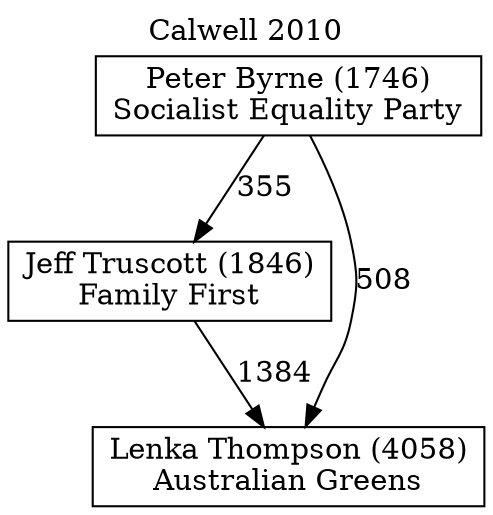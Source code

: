// House preference flow
digraph "Lenka Thompson (4058)_Calwell_2010" {
	graph [label="Calwell 2010" labelloc=t mclimit=10]
	node [shape=box]
	"Jeff Truscott (1846)" [label="Jeff Truscott (1846)
Family First"]
	"Lenka Thompson (4058)" [label="Lenka Thompson (4058)
Australian Greens"]
	"Peter Byrne (1746)" [label="Peter Byrne (1746)
Socialist Equality Party"]
	"Jeff Truscott (1846)" -> "Lenka Thompson (4058)" [label=1384]
	"Peter Byrne (1746)" -> "Jeff Truscott (1846)" [label=355]
	"Peter Byrne (1746)" -> "Lenka Thompson (4058)" [label=508]
}
